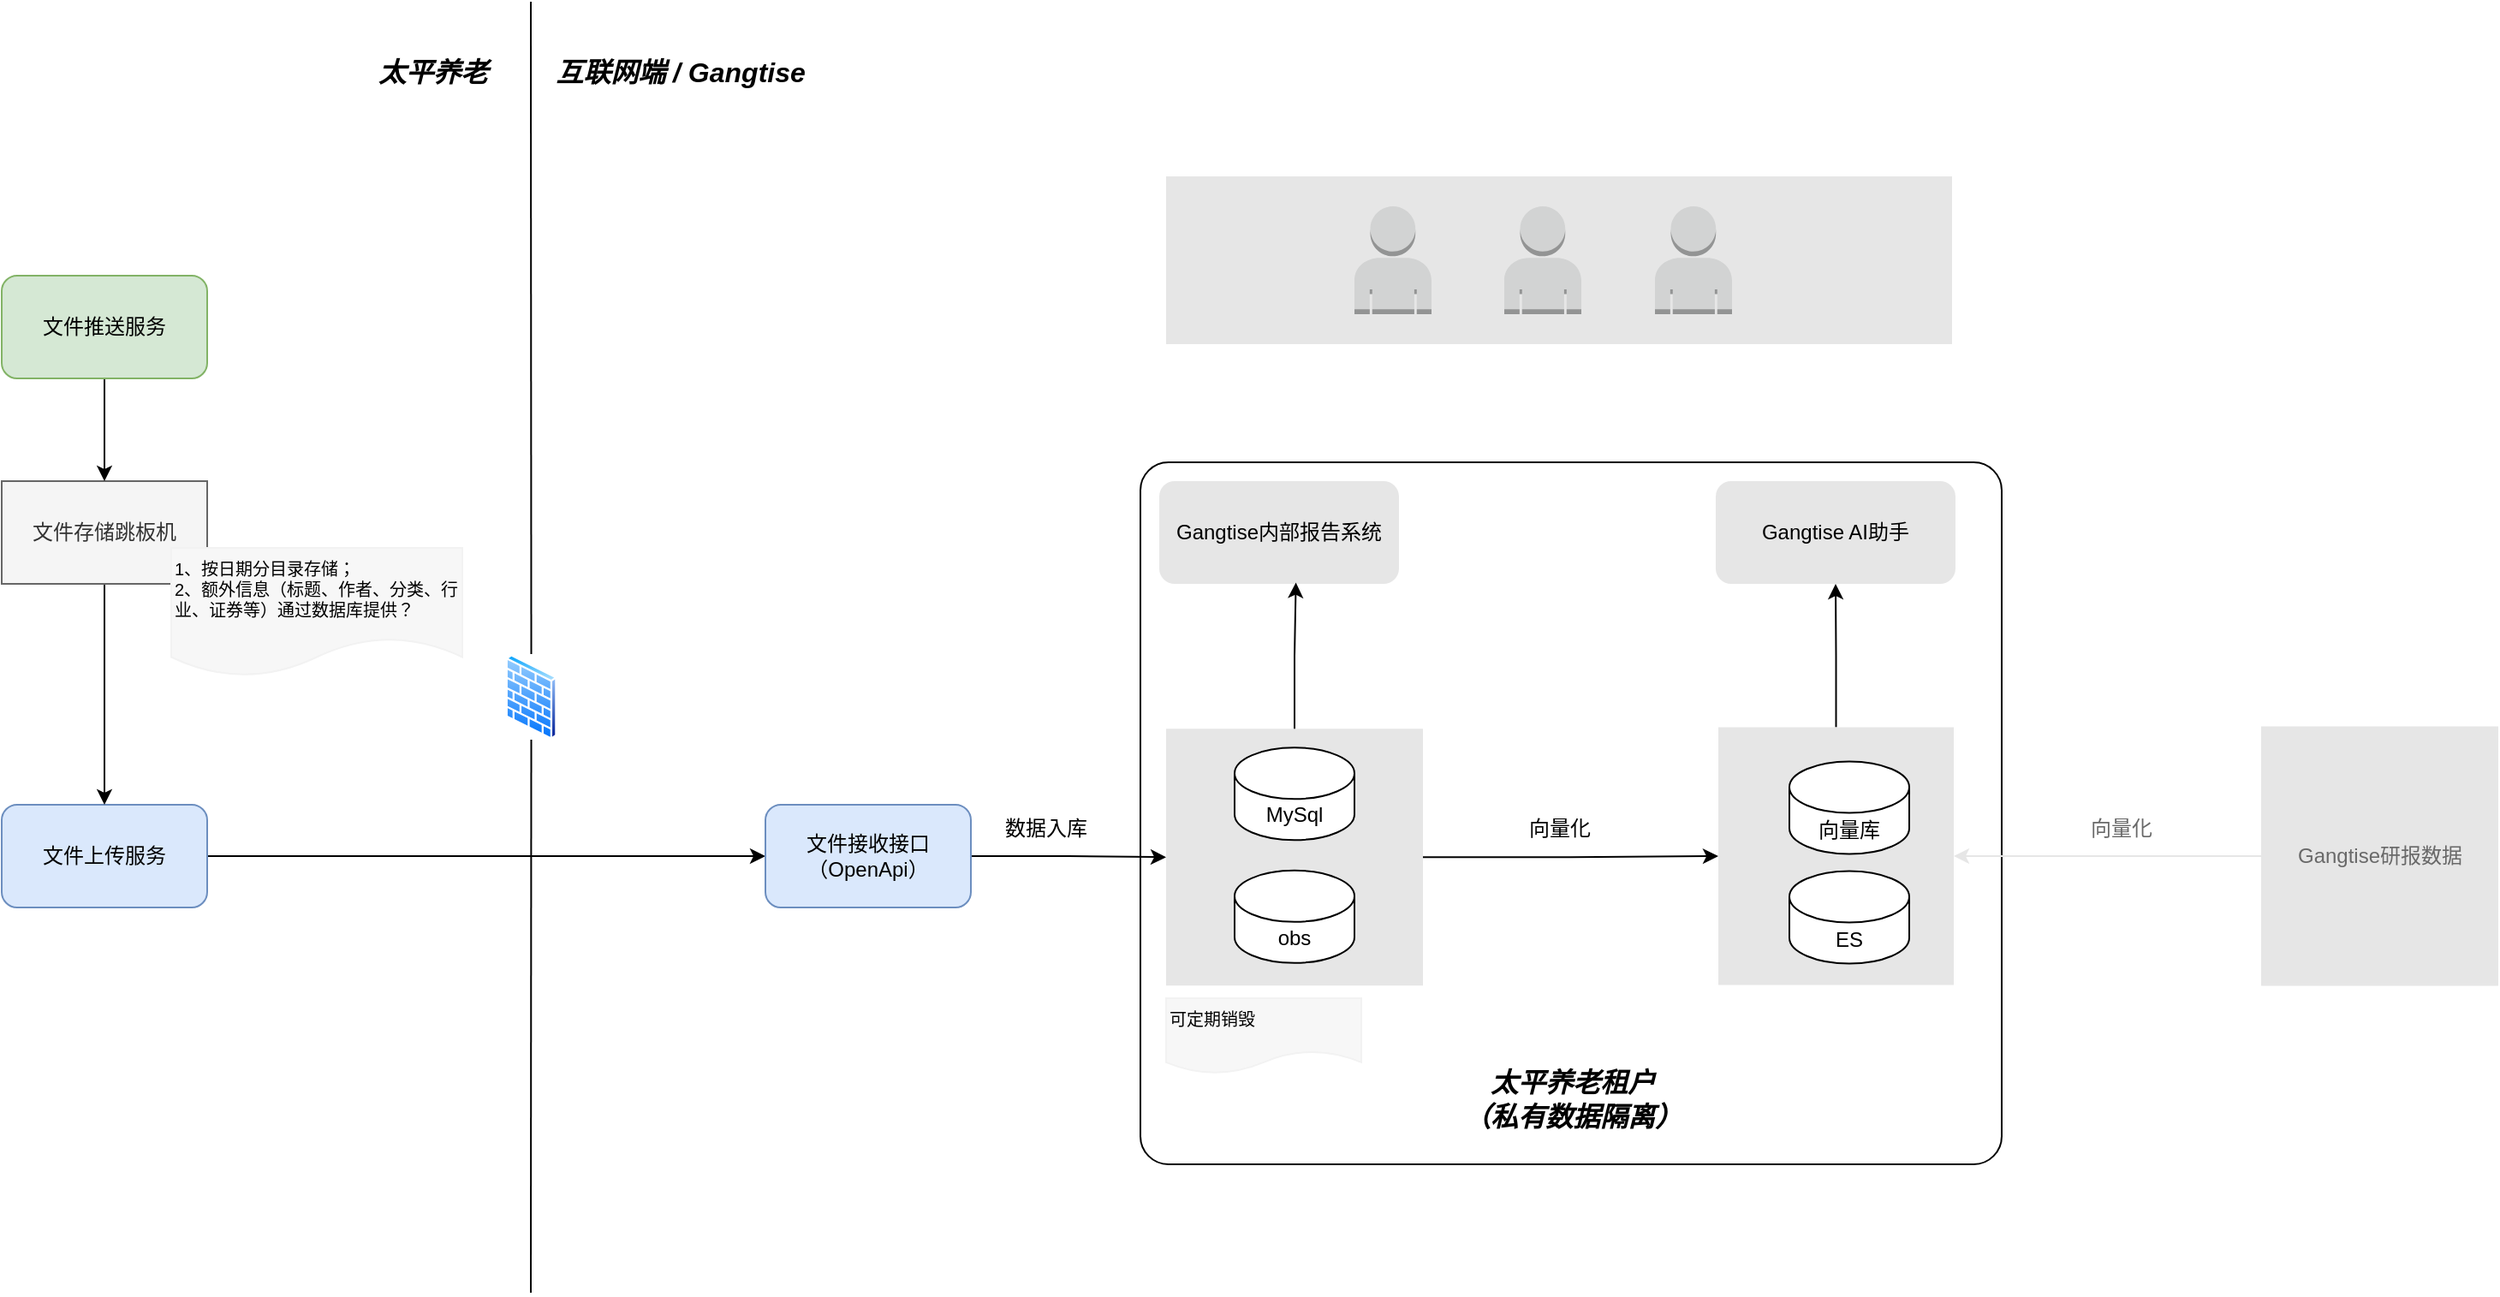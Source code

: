 <mxfile version="24.8.2">
  <diagram name="第 1 页" id="U4IAuHqMJG7AL6-bSId_">
    <mxGraphModel dx="2202" dy="777" grid="0" gridSize="10" guides="1" tooltips="1" connect="1" arrows="1" fold="1" page="1" pageScale="1" pageWidth="827" pageHeight="1169" math="0" shadow="0">
      <root>
        <mxCell id="0" />
        <mxCell id="1" parent="0" />
        <mxCell id="jtawM9_IdTwoaFk0VFE8-37" value="" style="rounded=1;whiteSpace=wrap;html=1;arcSize=4;" vertex="1" parent="1">
          <mxGeometry x="605" y="309" width="503" height="410" as="geometry" />
        </mxCell>
        <mxCell id="jtawM9_IdTwoaFk0VFE8-33" value="" style="rounded=0;whiteSpace=wrap;html=1;strokeColor=none;fillColor=#E6E6E6;" vertex="1" parent="1">
          <mxGeometry x="620" y="142" width="459" height="98" as="geometry" />
        </mxCell>
        <mxCell id="jtawM9_IdTwoaFk0VFE8-23" value="" style="rounded=0;whiteSpace=wrap;html=1;strokeColor=none;fillColor=#E6E6E6;" vertex="1" parent="1">
          <mxGeometry x="620" y="464.63" width="150" height="150" as="geometry" />
        </mxCell>
        <mxCell id="jtawM9_IdTwoaFk0VFE8-25" style="edgeStyle=orthogonalEdgeStyle;rounded=0;orthogonalLoop=1;jettySize=auto;html=1;entryX=0.5;entryY=1;entryDx=0;entryDy=0;" edge="1" parent="1" source="jtawM9_IdTwoaFk0VFE8-18" target="jtawM9_IdTwoaFk0VFE8-16">
          <mxGeometry relative="1" as="geometry" />
        </mxCell>
        <mxCell id="jtawM9_IdTwoaFk0VFE8-18" value="" style="rounded=0;whiteSpace=wrap;html=1;strokeColor=none;fillColor=#E6E6E6;" vertex="1" parent="1">
          <mxGeometry x="942.5" y="463.75" width="137.5" height="150.5" as="geometry" />
        </mxCell>
        <mxCell id="jtawM9_IdTwoaFk0VFE8-1" value="" style="endArrow=none;html=1;fontSize=12;" edge="1" parent="1" source="jtawM9_IdTwoaFk0VFE8-2">
          <mxGeometry width="50" height="50" relative="1" as="geometry">
            <mxPoint x="246.63" y="534" as="sourcePoint" />
            <mxPoint x="249" y="40" as="targetPoint" />
          </mxGeometry>
        </mxCell>
        <mxCell id="jtawM9_IdTwoaFk0VFE8-2" value="" style="aspect=fixed;perimeter=ellipsePerimeter;html=1;align=center;shadow=0;dashed=0;spacingTop=3;image;image=img/lib/active_directory/firewall.svg;fontSize=12;" vertex="1" parent="1">
          <mxGeometry x="234" y="421" width="30.5" height="50" as="geometry" />
        </mxCell>
        <mxCell id="jtawM9_IdTwoaFk0VFE8-3" value="" style="endArrow=none;html=1;" edge="1" parent="1" target="jtawM9_IdTwoaFk0VFE8-2">
          <mxGeometry width="50" height="50" relative="1" as="geometry">
            <mxPoint x="249" y="794" as="sourcePoint" />
            <mxPoint x="246.63" y="164" as="targetPoint" />
          </mxGeometry>
        </mxCell>
        <mxCell id="jtawM9_IdTwoaFk0VFE8-4" value="太平养老" style="text;html=1;strokeColor=none;fillColor=none;align=center;verticalAlign=middle;whiteSpace=wrap;rounded=0;dashed=1;dashPattern=1 1;fontSize=16;fontStyle=3" vertex="1" parent="1">
          <mxGeometry x="150" y="71" width="84" height="20" as="geometry" />
        </mxCell>
        <mxCell id="jtawM9_IdTwoaFk0VFE8-5" value="互联网端 / Gangtise" style="text;html=1;strokeColor=none;fillColor=none;align=center;verticalAlign=middle;whiteSpace=wrap;rounded=0;dashed=1;dashPattern=1 1;fontSize=16;fontStyle=3" vertex="1" parent="1">
          <mxGeometry x="251" y="71" width="170.75" height="20" as="geometry" />
        </mxCell>
        <mxCell id="jtawM9_IdTwoaFk0VFE8-13" style="edgeStyle=orthogonalEdgeStyle;rounded=0;orthogonalLoop=1;jettySize=auto;html=1;" edge="1" parent="1" source="jtawM9_IdTwoaFk0VFE8-6" target="jtawM9_IdTwoaFk0VFE8-9">
          <mxGeometry relative="1" as="geometry" />
        </mxCell>
        <mxCell id="jtawM9_IdTwoaFk0VFE8-6" value="文件上传服务" style="rounded=1;whiteSpace=wrap;html=1;fillColor=#dae8fc;strokeColor=#6c8ebf;" vertex="1" parent="1">
          <mxGeometry x="-60" y="509" width="120" height="60" as="geometry" />
        </mxCell>
        <mxCell id="jtawM9_IdTwoaFk0VFE8-12" style="edgeStyle=orthogonalEdgeStyle;rounded=0;orthogonalLoop=1;jettySize=auto;html=1;entryX=0.5;entryY=0;entryDx=0;entryDy=0;" edge="1" parent="1" source="jtawM9_IdTwoaFk0VFE8-8" target="jtawM9_IdTwoaFk0VFE8-6">
          <mxGeometry relative="1" as="geometry" />
        </mxCell>
        <mxCell id="jtawM9_IdTwoaFk0VFE8-8" value="文件存储跳板机" style="rounded=0;whiteSpace=wrap;html=1;fillColor=#f5f5f5;strokeColor=#666666;fontColor=#333333;" vertex="1" parent="1">
          <mxGeometry x="-60" y="320" width="120" height="60" as="geometry" />
        </mxCell>
        <mxCell id="jtawM9_IdTwoaFk0VFE8-15" style="edgeStyle=orthogonalEdgeStyle;rounded=0;orthogonalLoop=1;jettySize=auto;html=1;entryX=0;entryY=0.5;entryDx=0;entryDy=0;" edge="1" parent="1" source="jtawM9_IdTwoaFk0VFE8-9" target="jtawM9_IdTwoaFk0VFE8-23">
          <mxGeometry relative="1" as="geometry" />
        </mxCell>
        <mxCell id="jtawM9_IdTwoaFk0VFE8-9" value="&lt;div&gt;文件接收接口&lt;/div&gt;&lt;div&gt;（OpenApi）&lt;br&gt;&lt;/div&gt;" style="rounded=1;whiteSpace=wrap;html=1;fillColor=#dae8fc;strokeColor=#6c8ebf;" vertex="1" parent="1">
          <mxGeometry x="386" y="509" width="120" height="60" as="geometry" />
        </mxCell>
        <mxCell id="jtawM9_IdTwoaFk0VFE8-11" style="edgeStyle=orthogonalEdgeStyle;rounded=0;orthogonalLoop=1;jettySize=auto;html=1;" edge="1" parent="1" source="jtawM9_IdTwoaFk0VFE8-10" target="jtawM9_IdTwoaFk0VFE8-8">
          <mxGeometry relative="1" as="geometry" />
        </mxCell>
        <mxCell id="jtawM9_IdTwoaFk0VFE8-10" value="文件推送服务" style="rounded=1;whiteSpace=wrap;html=1;fillColor=#d5e8d4;strokeColor=#82b366;" vertex="1" parent="1">
          <mxGeometry x="-60" y="200" width="120" height="60" as="geometry" />
        </mxCell>
        <mxCell id="jtawM9_IdTwoaFk0VFE8-21" style="edgeStyle=orthogonalEdgeStyle;rounded=0;orthogonalLoop=1;jettySize=auto;html=1;entryX=0;entryY=0.5;entryDx=0;entryDy=0;" edge="1" parent="1" source="jtawM9_IdTwoaFk0VFE8-23" target="jtawM9_IdTwoaFk0VFE8-18">
          <mxGeometry relative="1" as="geometry" />
        </mxCell>
        <mxCell id="jtawM9_IdTwoaFk0VFE8-14" value="&lt;div&gt;Gangtise内部报告系统&lt;/div&gt;" style="rounded=1;whiteSpace=wrap;html=1;strokeColor=none;fillColor=#E6E6E6;" vertex="1" parent="1">
          <mxGeometry x="616" y="320" width="140" height="60" as="geometry" />
        </mxCell>
        <mxCell id="jtawM9_IdTwoaFk0VFE8-16" value="&lt;div&gt;Gangtise AI助手&lt;/div&gt;" style="rounded=1;whiteSpace=wrap;html=1;strokeColor=none;fillColor=#E6E6E6;" vertex="1" parent="1">
          <mxGeometry x="941" y="320" width="140" height="60" as="geometry" />
        </mxCell>
        <mxCell id="jtawM9_IdTwoaFk0VFE8-17" value="向量库" style="shape=cylinder3;whiteSpace=wrap;html=1;boundedLbl=1;backgroundOutline=1;size=15;" vertex="1" parent="1">
          <mxGeometry x="984" y="483.75" width="70" height="54" as="geometry" />
        </mxCell>
        <mxCell id="jtawM9_IdTwoaFk0VFE8-19" value="ES" style="shape=cylinder3;whiteSpace=wrap;html=1;boundedLbl=1;backgroundOutline=1;size=15;" vertex="1" parent="1">
          <mxGeometry x="984" y="547.75" width="70" height="54" as="geometry" />
        </mxCell>
        <mxCell id="jtawM9_IdTwoaFk0VFE8-20" value="obs" style="shape=cylinder3;whiteSpace=wrap;html=1;boundedLbl=1;backgroundOutline=1;size=15;" vertex="1" parent="1">
          <mxGeometry x="660" y="547.38" width="70" height="54" as="geometry" />
        </mxCell>
        <mxCell id="jtawM9_IdTwoaFk0VFE8-22" value="MySql" style="shape=cylinder3;whiteSpace=wrap;html=1;boundedLbl=1;backgroundOutline=1;size=15;" vertex="1" parent="1">
          <mxGeometry x="660" y="475.63" width="70" height="54" as="geometry" />
        </mxCell>
        <mxCell id="jtawM9_IdTwoaFk0VFE8-24" style="edgeStyle=orthogonalEdgeStyle;rounded=0;orthogonalLoop=1;jettySize=auto;html=1;entryX=0.57;entryY=0.988;entryDx=0;entryDy=0;entryPerimeter=0;" edge="1" parent="1" source="jtawM9_IdTwoaFk0VFE8-23" target="jtawM9_IdTwoaFk0VFE8-14">
          <mxGeometry relative="1" as="geometry" />
        </mxCell>
        <mxCell id="jtawM9_IdTwoaFk0VFE8-26" value="数据入库" style="text;html=1;align=center;verticalAlign=middle;whiteSpace=wrap;rounded=0;" vertex="1" parent="1">
          <mxGeometry x="520" y="507.75" width="60" height="30" as="geometry" />
        </mxCell>
        <mxCell id="jtawM9_IdTwoaFk0VFE8-27" value="向量化" style="text;html=1;align=center;verticalAlign=middle;whiteSpace=wrap;rounded=0;" vertex="1" parent="1">
          <mxGeometry x="820" y="507.75" width="60" height="30" as="geometry" />
        </mxCell>
        <mxCell id="jtawM9_IdTwoaFk0VFE8-28" value="&lt;div style=&quot;font-size: 10px;&quot;&gt;1、按日期分目录存储；&lt;/div&gt;&lt;div style=&quot;font-size: 10px;&quot;&gt;2、额外信息（标题、作者、分类、行业、证券等）通过数据库提供？&lt;/div&gt;" style="shape=document;whiteSpace=wrap;html=1;boundedLbl=1;align=left;verticalAlign=top;strokeColor=#F2F2F2;fillColor=#F7F7F7;fontSize=10;" vertex="1" parent="1">
          <mxGeometry x="39" y="359" width="170" height="75" as="geometry" />
        </mxCell>
        <mxCell id="jtawM9_IdTwoaFk0VFE8-29" value="可定期销毁" style="shape=document;whiteSpace=wrap;html=1;boundedLbl=1;align=left;verticalAlign=top;strokeColor=#F2F2F2;fillColor=#F7F7F7;fontSize=10;" vertex="1" parent="1">
          <mxGeometry x="620" y="622" width="114" height="44" as="geometry" />
        </mxCell>
        <mxCell id="jtawM9_IdTwoaFk0VFE8-30" value="" style="outlineConnect=0;dashed=0;verticalLabelPosition=bottom;verticalAlign=top;align=center;html=1;shape=mxgraph.aws3.user;fillColor=#D2D3D3;gradientColor=none;" vertex="1" parent="1">
          <mxGeometry x="817.5" y="159.5" width="45" height="63" as="geometry" />
        </mxCell>
        <mxCell id="jtawM9_IdTwoaFk0VFE8-31" value="" style="outlineConnect=0;dashed=0;verticalLabelPosition=bottom;verticalAlign=top;align=center;html=1;shape=mxgraph.aws3.user;fillColor=#D2D3D3;gradientColor=none;" vertex="1" parent="1">
          <mxGeometry x="730" y="159.5" width="45" height="63" as="geometry" />
        </mxCell>
        <mxCell id="jtawM9_IdTwoaFk0VFE8-32" value="" style="outlineConnect=0;dashed=0;verticalLabelPosition=bottom;verticalAlign=top;align=center;html=1;shape=mxgraph.aws3.user;fillColor=#D2D3D3;gradientColor=none;" vertex="1" parent="1">
          <mxGeometry x="905.5" y="159.5" width="45" height="63" as="geometry" />
        </mxCell>
        <mxCell id="jtawM9_IdTwoaFk0VFE8-35" style="edgeStyle=orthogonalEdgeStyle;rounded=0;orthogonalLoop=1;jettySize=auto;html=1;entryX=1;entryY=0.5;entryDx=0;entryDy=0;strokeColor=#E6E6E6;" edge="1" parent="1" source="jtawM9_IdTwoaFk0VFE8-34" target="jtawM9_IdTwoaFk0VFE8-18">
          <mxGeometry relative="1" as="geometry" />
        </mxCell>
        <mxCell id="jtawM9_IdTwoaFk0VFE8-34" value="Gangtise研报数据" style="rounded=0;whiteSpace=wrap;html=1;strokeColor=#E6E6E6;fillColor=#E6E6E6;fontColor=#696969;" vertex="1" parent="1">
          <mxGeometry x="1260" y="463.75" width="137.5" height="150.5" as="geometry" />
        </mxCell>
        <mxCell id="jtawM9_IdTwoaFk0VFE8-36" value="向量化" style="text;html=1;align=center;verticalAlign=middle;whiteSpace=wrap;rounded=0;fontColor=#696969;" vertex="1" parent="1">
          <mxGeometry x="1148" y="507.75" width="60" height="30" as="geometry" />
        </mxCell>
        <mxCell id="jtawM9_IdTwoaFk0VFE8-38" value="&lt;div&gt;太平养老租户&lt;/div&gt;&lt;div&gt;（私有数据隔离）&lt;br&gt;&lt;/div&gt;" style="text;html=1;strokeColor=none;fillColor=none;align=center;verticalAlign=middle;whiteSpace=wrap;rounded=0;dashed=1;dashPattern=1 1;fontSize=16;fontStyle=3" vertex="1" parent="1">
          <mxGeometry x="771.75" y="671" width="170.75" height="20" as="geometry" />
        </mxCell>
      </root>
    </mxGraphModel>
  </diagram>
</mxfile>
